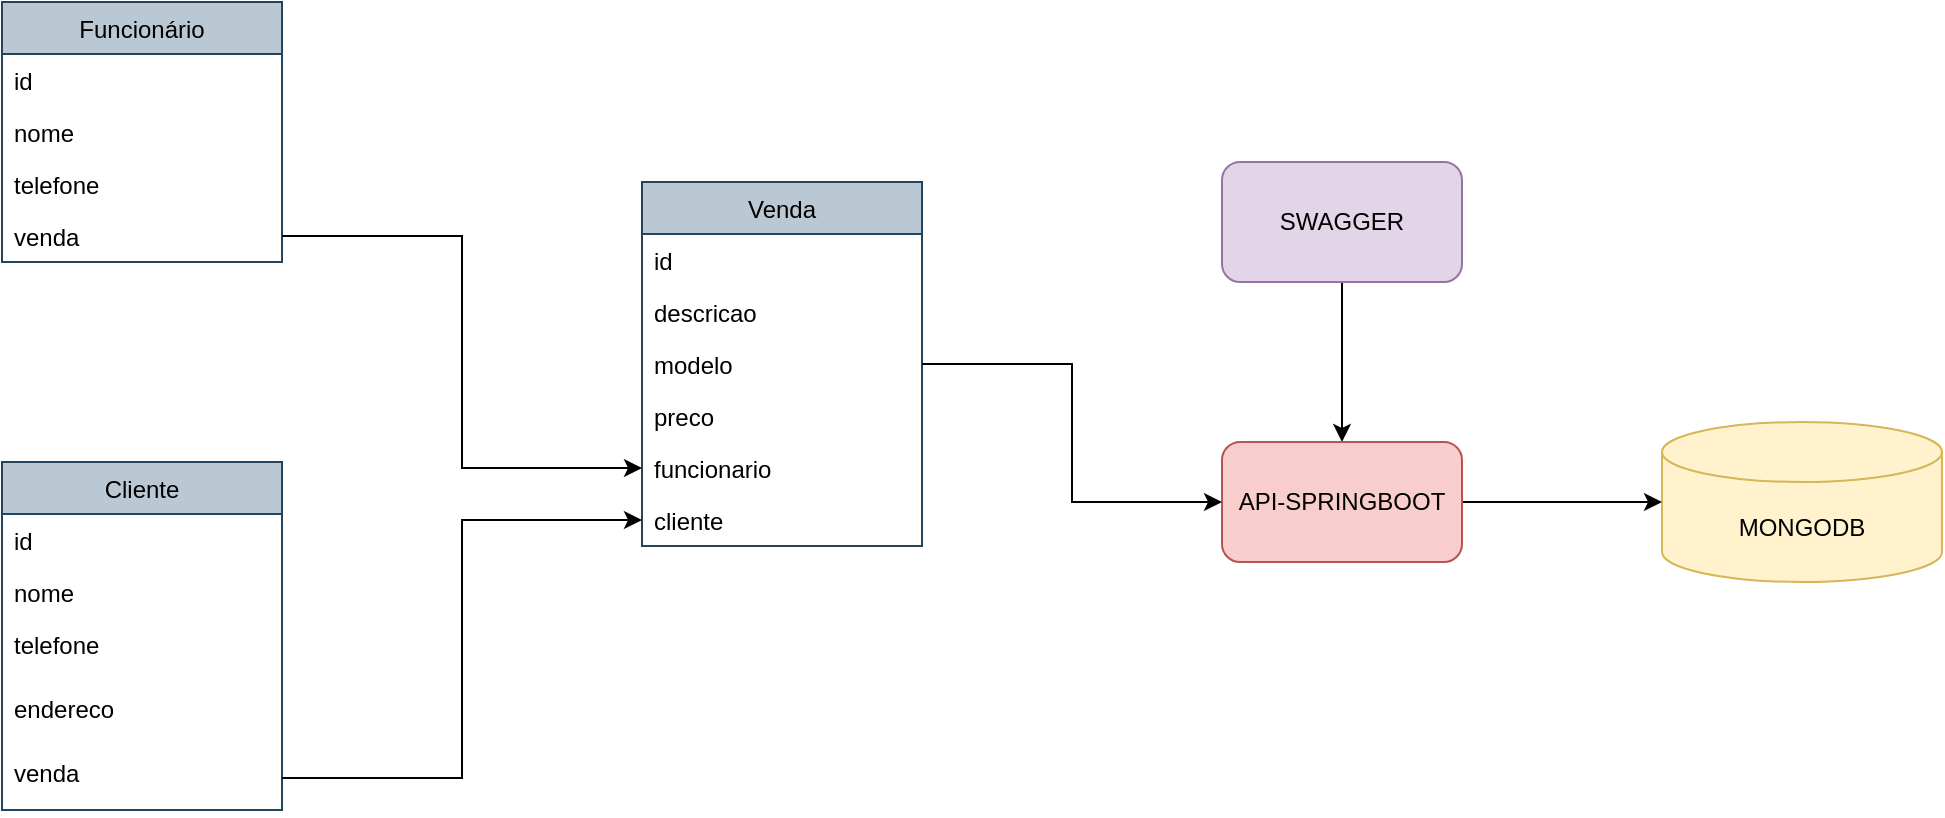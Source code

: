 <mxfile version="13.7.3" type="device"><diagram id="fSqzIaoQ586Lm0agxaKZ" name="Página-1"><mxGraphModel dx="2249" dy="822" grid="1" gridSize="10" guides="1" tooltips="1" connect="1" arrows="1" fold="1" page="1" pageScale="1" pageWidth="827" pageHeight="1169" math="0" shadow="0"><root><mxCell id="0"/><mxCell id="1" parent="0"/><mxCell id="Ag_womv03E-yUW37jE8i-27" style="edgeStyle=orthogonalEdgeStyle;rounded=0;orthogonalLoop=1;jettySize=auto;html=1;entryX=0.5;entryY=0;entryDx=0;entryDy=0;" edge="1" parent="1" source="Ag_womv03E-yUW37jE8i-1" target="Ag_womv03E-yUW37jE8i-3"><mxGeometry relative="1" as="geometry"/></mxCell><mxCell id="Ag_womv03E-yUW37jE8i-1" value="SWAGGER" style="rounded=1;whiteSpace=wrap;html=1;fillColor=#e1d5e7;strokeColor=#9673a6;" vertex="1" parent="1"><mxGeometry x="430" y="130" width="120" height="60" as="geometry"/></mxCell><mxCell id="Ag_womv03E-yUW37jE8i-2" value="MONGODB" style="shape=cylinder3;whiteSpace=wrap;html=1;boundedLbl=1;backgroundOutline=1;size=15;fillColor=#fff2cc;strokeColor=#d6b656;" vertex="1" parent="1"><mxGeometry x="650" y="260" width="140" height="80" as="geometry"/></mxCell><mxCell id="Ag_womv03E-yUW37jE8i-26" style="edgeStyle=orthogonalEdgeStyle;rounded=0;orthogonalLoop=1;jettySize=auto;html=1;entryX=0;entryY=0.5;entryDx=0;entryDy=0;entryPerimeter=0;" edge="1" parent="1" source="Ag_womv03E-yUW37jE8i-3" target="Ag_womv03E-yUW37jE8i-2"><mxGeometry relative="1" as="geometry"/></mxCell><mxCell id="Ag_womv03E-yUW37jE8i-3" value="API-SPRINGBOOT" style="rounded=1;whiteSpace=wrap;html=1;fillColor=#f8cecc;strokeColor=#b85450;" vertex="1" parent="1"><mxGeometry x="430" y="270" width="120" height="60" as="geometry"/></mxCell><mxCell id="Ag_womv03E-yUW37jE8i-4" value="Venda" style="swimlane;fontStyle=0;childLayout=stackLayout;horizontal=1;startSize=26;fillColor=#bac8d3;horizontalStack=0;resizeParent=1;resizeParentMax=0;resizeLast=0;collapsible=1;marginBottom=0;strokeColor=#23445d;" vertex="1" parent="1"><mxGeometry x="140" y="140" width="140" height="182" as="geometry"/></mxCell><mxCell id="Ag_womv03E-yUW37jE8i-5" value="id" style="text;strokeColor=none;fillColor=none;align=left;verticalAlign=top;spacingLeft=4;spacingRight=4;overflow=hidden;rotatable=0;points=[[0,0.5],[1,0.5]];portConstraint=eastwest;" vertex="1" parent="Ag_womv03E-yUW37jE8i-4"><mxGeometry y="26" width="140" height="26" as="geometry"/></mxCell><mxCell id="Ag_womv03E-yUW37jE8i-6" value="descricao" style="text;strokeColor=none;fillColor=none;align=left;verticalAlign=top;spacingLeft=4;spacingRight=4;overflow=hidden;rotatable=0;points=[[0,0.5],[1,0.5]];portConstraint=eastwest;" vertex="1" parent="Ag_womv03E-yUW37jE8i-4"><mxGeometry y="52" width="140" height="26" as="geometry"/></mxCell><mxCell id="Ag_womv03E-yUW37jE8i-7" value="modelo" style="text;strokeColor=none;fillColor=none;align=left;verticalAlign=top;spacingLeft=4;spacingRight=4;overflow=hidden;rotatable=0;points=[[0,0.5],[1,0.5]];portConstraint=eastwest;" vertex="1" parent="Ag_womv03E-yUW37jE8i-4"><mxGeometry y="78" width="140" height="26" as="geometry"/></mxCell><mxCell id="Ag_womv03E-yUW37jE8i-22" value="preco" style="text;strokeColor=none;fillColor=none;align=left;verticalAlign=top;spacingLeft=4;spacingRight=4;overflow=hidden;rotatable=0;points=[[0,0.5],[1,0.5]];portConstraint=eastwest;" vertex="1" parent="Ag_womv03E-yUW37jE8i-4"><mxGeometry y="104" width="140" height="26" as="geometry"/></mxCell><mxCell id="Ag_womv03E-yUW37jE8i-23" value="funcionario" style="text;strokeColor=none;fillColor=none;align=left;verticalAlign=top;spacingLeft=4;spacingRight=4;overflow=hidden;rotatable=0;points=[[0,0.5],[1,0.5]];portConstraint=eastwest;" vertex="1" parent="Ag_womv03E-yUW37jE8i-4"><mxGeometry y="130" width="140" height="26" as="geometry"/></mxCell><mxCell id="Ag_womv03E-yUW37jE8i-24" value="cliente" style="text;strokeColor=none;fillColor=none;align=left;verticalAlign=top;spacingLeft=4;spacingRight=4;overflow=hidden;rotatable=0;points=[[0,0.5],[1,0.5]];portConstraint=eastwest;" vertex="1" parent="Ag_womv03E-yUW37jE8i-4"><mxGeometry y="156" width="140" height="26" as="geometry"/></mxCell><mxCell id="Ag_womv03E-yUW37jE8i-25" style="edgeStyle=orthogonalEdgeStyle;rounded=0;orthogonalLoop=1;jettySize=auto;html=1;exitX=1;exitY=0.5;exitDx=0;exitDy=0;entryX=0;entryY=0.5;entryDx=0;entryDy=0;" edge="1" parent="1" source="Ag_womv03E-yUW37jE8i-7" target="Ag_womv03E-yUW37jE8i-3"><mxGeometry relative="1" as="geometry"/></mxCell><mxCell id="Ag_womv03E-yUW37jE8i-8" value="Funcionário" style="swimlane;fontStyle=0;childLayout=stackLayout;horizontal=1;startSize=26;fillColor=#bac8d3;horizontalStack=0;resizeParent=1;resizeParentMax=0;resizeLast=0;collapsible=1;marginBottom=0;strokeColor=#23445d;" vertex="1" parent="1"><mxGeometry x="-180" y="50" width="140" height="130" as="geometry"/></mxCell><mxCell id="Ag_womv03E-yUW37jE8i-9" value="id" style="text;strokeColor=none;fillColor=none;align=left;verticalAlign=top;spacingLeft=4;spacingRight=4;overflow=hidden;rotatable=0;points=[[0,0.5],[1,0.5]];portConstraint=eastwest;" vertex="1" parent="Ag_womv03E-yUW37jE8i-8"><mxGeometry y="26" width="140" height="26" as="geometry"/></mxCell><mxCell id="Ag_womv03E-yUW37jE8i-10" value="nome" style="text;strokeColor=none;fillColor=none;align=left;verticalAlign=top;spacingLeft=4;spacingRight=4;overflow=hidden;rotatable=0;points=[[0,0.5],[1,0.5]];portConstraint=eastwest;" vertex="1" parent="Ag_womv03E-yUW37jE8i-8"><mxGeometry y="52" width="140" height="26" as="geometry"/></mxCell><mxCell id="Ag_womv03E-yUW37jE8i-11" value="telefone" style="text;strokeColor=none;fillColor=none;align=left;verticalAlign=top;spacingLeft=4;spacingRight=4;overflow=hidden;rotatable=0;points=[[0,0.5],[1,0.5]];portConstraint=eastwest;" vertex="1" parent="Ag_womv03E-yUW37jE8i-8"><mxGeometry y="78" width="140" height="26" as="geometry"/></mxCell><mxCell id="Ag_womv03E-yUW37jE8i-21" value="venda" style="text;strokeColor=none;fillColor=none;align=left;verticalAlign=top;spacingLeft=4;spacingRight=4;overflow=hidden;rotatable=0;points=[[0,0.5],[1,0.5]];portConstraint=eastwest;" vertex="1" parent="Ag_womv03E-yUW37jE8i-8"><mxGeometry y="104" width="140" height="26" as="geometry"/></mxCell><mxCell id="Ag_womv03E-yUW37jE8i-29" style="edgeStyle=orthogonalEdgeStyle;rounded=0;orthogonalLoop=1;jettySize=auto;html=1;exitX=1;exitY=0.5;exitDx=0;exitDy=0;entryX=0;entryY=0.5;entryDx=0;entryDy=0;" edge="1" parent="1" source="Ag_womv03E-yUW37jE8i-21" target="Ag_womv03E-yUW37jE8i-23"><mxGeometry relative="1" as="geometry"/></mxCell><mxCell id="Ag_womv03E-yUW37jE8i-12" value="Cliente" style="swimlane;fontStyle=0;childLayout=stackLayout;horizontal=1;startSize=26;fillColor=#bac8d3;horizontalStack=0;resizeParent=1;resizeParentMax=0;resizeLast=0;collapsible=1;marginBottom=0;strokeColor=#23445d;" vertex="1" parent="1"><mxGeometry x="-180" y="280" width="140" height="174" as="geometry"><mxRectangle x="80" y="130" width="70" height="26" as="alternateBounds"/></mxGeometry></mxCell><mxCell id="Ag_womv03E-yUW37jE8i-13" value="id" style="text;strokeColor=none;fillColor=none;align=left;verticalAlign=top;spacingLeft=4;spacingRight=4;overflow=hidden;rotatable=0;points=[[0,0.5],[1,0.5]];portConstraint=eastwest;" vertex="1" parent="Ag_womv03E-yUW37jE8i-12"><mxGeometry y="26" width="140" height="26" as="geometry"/></mxCell><mxCell id="Ag_womv03E-yUW37jE8i-14" value="nome" style="text;strokeColor=none;fillColor=none;align=left;verticalAlign=top;spacingLeft=4;spacingRight=4;overflow=hidden;rotatable=0;points=[[0,0.5],[1,0.5]];portConstraint=eastwest;" vertex="1" parent="Ag_womv03E-yUW37jE8i-12"><mxGeometry y="52" width="140" height="26" as="geometry"/></mxCell><mxCell id="Ag_womv03E-yUW37jE8i-15" value="telefone" style="text;strokeColor=none;fillColor=none;align=left;verticalAlign=top;spacingLeft=4;spacingRight=4;overflow=hidden;rotatable=0;points=[[0,0.5],[1,0.5]];portConstraint=eastwest;" vertex="1" parent="Ag_womv03E-yUW37jE8i-12"><mxGeometry y="78" width="140" height="32" as="geometry"/></mxCell><mxCell id="Ag_womv03E-yUW37jE8i-19" value="endereco" style="text;strokeColor=none;fillColor=none;align=left;verticalAlign=top;spacingLeft=4;spacingRight=4;overflow=hidden;rotatable=0;points=[[0,0.5],[1,0.5]];portConstraint=eastwest;" vertex="1" parent="Ag_womv03E-yUW37jE8i-12"><mxGeometry y="110" width="140" height="32" as="geometry"/></mxCell><mxCell id="Ag_womv03E-yUW37jE8i-20" value="venda" style="text;strokeColor=none;fillColor=none;align=left;verticalAlign=top;spacingLeft=4;spacingRight=4;overflow=hidden;rotatable=0;points=[[0,0.5],[1,0.5]];portConstraint=eastwest;" vertex="1" parent="Ag_womv03E-yUW37jE8i-12"><mxGeometry y="142" width="140" height="32" as="geometry"/></mxCell><mxCell id="Ag_womv03E-yUW37jE8i-30" style="edgeStyle=orthogonalEdgeStyle;rounded=0;orthogonalLoop=1;jettySize=auto;html=1;entryX=0;entryY=0.5;entryDx=0;entryDy=0;" edge="1" parent="1" source="Ag_womv03E-yUW37jE8i-20" target="Ag_womv03E-yUW37jE8i-24"><mxGeometry relative="1" as="geometry"/></mxCell></root></mxGraphModel></diagram></mxfile>